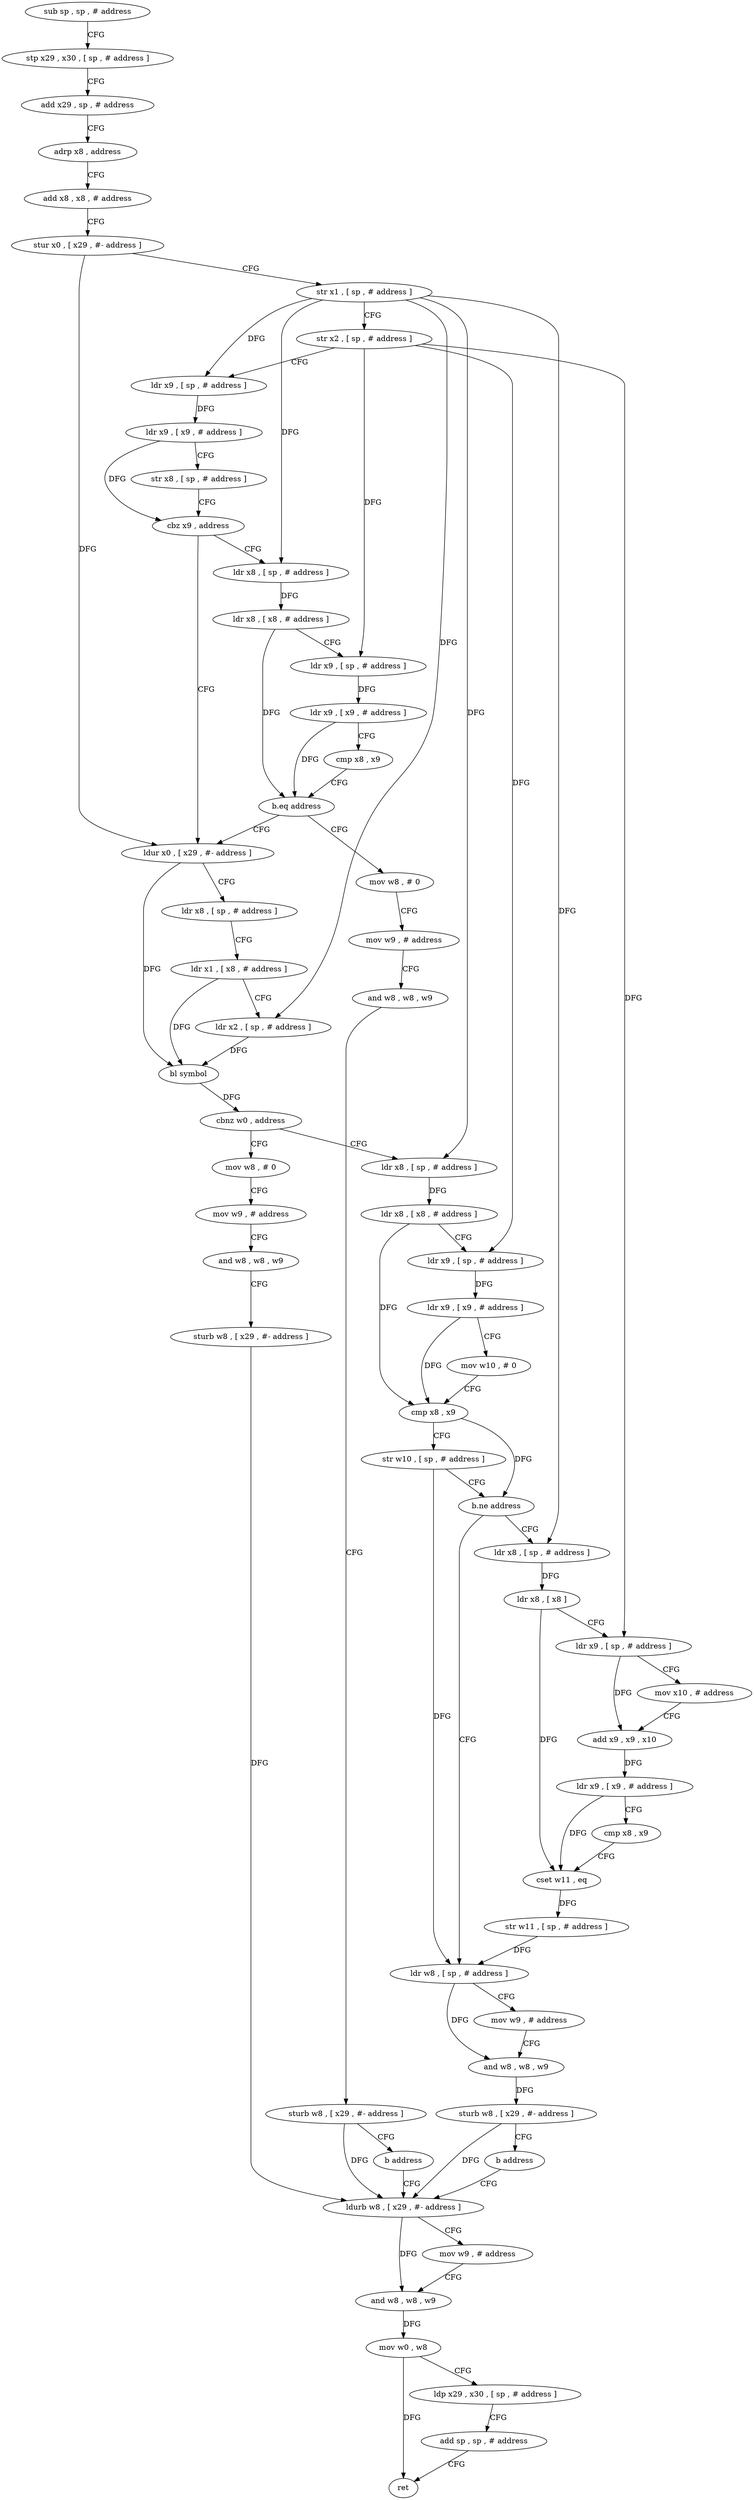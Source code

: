 digraph "func" {
"4223084" [label = "sub sp , sp , # address" ]
"4223088" [label = "stp x29 , x30 , [ sp , # address ]" ]
"4223092" [label = "add x29 , sp , # address" ]
"4223096" [label = "adrp x8 , address" ]
"4223100" [label = "add x8 , x8 , # address" ]
"4223104" [label = "stur x0 , [ x29 , #- address ]" ]
"4223108" [label = "str x1 , [ sp , # address ]" ]
"4223112" [label = "str x2 , [ sp , # address ]" ]
"4223116" [label = "ldr x9 , [ sp , # address ]" ]
"4223120" [label = "ldr x9 , [ x9 , # address ]" ]
"4223124" [label = "str x8 , [ sp , # address ]" ]
"4223128" [label = "cbz x9 , address" ]
"4223176" [label = "ldur x0 , [ x29 , #- address ]" ]
"4223132" [label = "ldr x8 , [ sp , # address ]" ]
"4223180" [label = "ldr x8 , [ sp , # address ]" ]
"4223184" [label = "ldr x1 , [ x8 , # address ]" ]
"4223188" [label = "ldr x2 , [ sp , # address ]" ]
"4223192" [label = "bl symbol" ]
"4223196" [label = "cbnz w0 , address" ]
"4223288" [label = "mov w8 , # 0" ]
"4223200" [label = "ldr x8 , [ sp , # address ]" ]
"4223136" [label = "ldr x8 , [ x8 , # address ]" ]
"4223140" [label = "ldr x9 , [ sp , # address ]" ]
"4223144" [label = "ldr x9 , [ x9 , # address ]" ]
"4223148" [label = "cmp x8 , x9" ]
"4223152" [label = "b.eq address" ]
"4223156" [label = "mov w8 , # 0" ]
"4223292" [label = "mov w9 , # address" ]
"4223296" [label = "and w8 , w8 , w9" ]
"4223300" [label = "sturb w8 , [ x29 , #- address ]" ]
"4223304" [label = "ldurb w8 , [ x29 , #- address ]" ]
"4223204" [label = "ldr x8 , [ x8 , # address ]" ]
"4223208" [label = "ldr x9 , [ sp , # address ]" ]
"4223212" [label = "ldr x9 , [ x9 , # address ]" ]
"4223216" [label = "mov w10 , # 0" ]
"4223220" [label = "cmp x8 , x9" ]
"4223224" [label = "str w10 , [ sp , # address ]" ]
"4223228" [label = "b.ne address" ]
"4223268" [label = "ldr w8 , [ sp , # address ]" ]
"4223232" [label = "ldr x8 , [ sp , # address ]" ]
"4223160" [label = "mov w9 , # address" ]
"4223164" [label = "and w8 , w8 , w9" ]
"4223168" [label = "sturb w8 , [ x29 , #- address ]" ]
"4223172" [label = "b address" ]
"4223272" [label = "mov w9 , # address" ]
"4223276" [label = "and w8 , w8 , w9" ]
"4223280" [label = "sturb w8 , [ x29 , #- address ]" ]
"4223284" [label = "b address" ]
"4223236" [label = "ldr x8 , [ x8 ]" ]
"4223240" [label = "ldr x9 , [ sp , # address ]" ]
"4223244" [label = "mov x10 , # address" ]
"4223248" [label = "add x9 , x9 , x10" ]
"4223252" [label = "ldr x9 , [ x9 , # address ]" ]
"4223256" [label = "cmp x8 , x9" ]
"4223260" [label = "cset w11 , eq" ]
"4223264" [label = "str w11 , [ sp , # address ]" ]
"4223308" [label = "mov w9 , # address" ]
"4223312" [label = "and w8 , w8 , w9" ]
"4223316" [label = "mov w0 , w8" ]
"4223320" [label = "ldp x29 , x30 , [ sp , # address ]" ]
"4223324" [label = "add sp , sp , # address" ]
"4223328" [label = "ret" ]
"4223084" -> "4223088" [ label = "CFG" ]
"4223088" -> "4223092" [ label = "CFG" ]
"4223092" -> "4223096" [ label = "CFG" ]
"4223096" -> "4223100" [ label = "CFG" ]
"4223100" -> "4223104" [ label = "CFG" ]
"4223104" -> "4223108" [ label = "CFG" ]
"4223104" -> "4223176" [ label = "DFG" ]
"4223108" -> "4223112" [ label = "CFG" ]
"4223108" -> "4223116" [ label = "DFG" ]
"4223108" -> "4223188" [ label = "DFG" ]
"4223108" -> "4223132" [ label = "DFG" ]
"4223108" -> "4223200" [ label = "DFG" ]
"4223108" -> "4223232" [ label = "DFG" ]
"4223112" -> "4223116" [ label = "CFG" ]
"4223112" -> "4223140" [ label = "DFG" ]
"4223112" -> "4223208" [ label = "DFG" ]
"4223112" -> "4223240" [ label = "DFG" ]
"4223116" -> "4223120" [ label = "DFG" ]
"4223120" -> "4223124" [ label = "CFG" ]
"4223120" -> "4223128" [ label = "DFG" ]
"4223124" -> "4223128" [ label = "CFG" ]
"4223128" -> "4223176" [ label = "CFG" ]
"4223128" -> "4223132" [ label = "CFG" ]
"4223176" -> "4223180" [ label = "CFG" ]
"4223176" -> "4223192" [ label = "DFG" ]
"4223132" -> "4223136" [ label = "DFG" ]
"4223180" -> "4223184" [ label = "CFG" ]
"4223184" -> "4223188" [ label = "CFG" ]
"4223184" -> "4223192" [ label = "DFG" ]
"4223188" -> "4223192" [ label = "DFG" ]
"4223192" -> "4223196" [ label = "DFG" ]
"4223196" -> "4223288" [ label = "CFG" ]
"4223196" -> "4223200" [ label = "CFG" ]
"4223288" -> "4223292" [ label = "CFG" ]
"4223200" -> "4223204" [ label = "DFG" ]
"4223136" -> "4223140" [ label = "CFG" ]
"4223136" -> "4223152" [ label = "DFG" ]
"4223140" -> "4223144" [ label = "DFG" ]
"4223144" -> "4223148" [ label = "CFG" ]
"4223144" -> "4223152" [ label = "DFG" ]
"4223148" -> "4223152" [ label = "CFG" ]
"4223152" -> "4223176" [ label = "CFG" ]
"4223152" -> "4223156" [ label = "CFG" ]
"4223156" -> "4223160" [ label = "CFG" ]
"4223292" -> "4223296" [ label = "CFG" ]
"4223296" -> "4223300" [ label = "CFG" ]
"4223300" -> "4223304" [ label = "DFG" ]
"4223304" -> "4223308" [ label = "CFG" ]
"4223304" -> "4223312" [ label = "DFG" ]
"4223204" -> "4223208" [ label = "CFG" ]
"4223204" -> "4223220" [ label = "DFG" ]
"4223208" -> "4223212" [ label = "DFG" ]
"4223212" -> "4223216" [ label = "CFG" ]
"4223212" -> "4223220" [ label = "DFG" ]
"4223216" -> "4223220" [ label = "CFG" ]
"4223220" -> "4223224" [ label = "CFG" ]
"4223220" -> "4223228" [ label = "DFG" ]
"4223224" -> "4223228" [ label = "CFG" ]
"4223224" -> "4223268" [ label = "DFG" ]
"4223228" -> "4223268" [ label = "CFG" ]
"4223228" -> "4223232" [ label = "CFG" ]
"4223268" -> "4223272" [ label = "CFG" ]
"4223268" -> "4223276" [ label = "DFG" ]
"4223232" -> "4223236" [ label = "DFG" ]
"4223160" -> "4223164" [ label = "CFG" ]
"4223164" -> "4223168" [ label = "CFG" ]
"4223168" -> "4223172" [ label = "CFG" ]
"4223168" -> "4223304" [ label = "DFG" ]
"4223172" -> "4223304" [ label = "CFG" ]
"4223272" -> "4223276" [ label = "CFG" ]
"4223276" -> "4223280" [ label = "DFG" ]
"4223280" -> "4223284" [ label = "CFG" ]
"4223280" -> "4223304" [ label = "DFG" ]
"4223284" -> "4223304" [ label = "CFG" ]
"4223236" -> "4223240" [ label = "CFG" ]
"4223236" -> "4223260" [ label = "DFG" ]
"4223240" -> "4223244" [ label = "CFG" ]
"4223240" -> "4223248" [ label = "DFG" ]
"4223244" -> "4223248" [ label = "CFG" ]
"4223248" -> "4223252" [ label = "DFG" ]
"4223252" -> "4223256" [ label = "CFG" ]
"4223252" -> "4223260" [ label = "DFG" ]
"4223256" -> "4223260" [ label = "CFG" ]
"4223260" -> "4223264" [ label = "DFG" ]
"4223264" -> "4223268" [ label = "DFG" ]
"4223308" -> "4223312" [ label = "CFG" ]
"4223312" -> "4223316" [ label = "DFG" ]
"4223316" -> "4223320" [ label = "CFG" ]
"4223316" -> "4223328" [ label = "DFG" ]
"4223320" -> "4223324" [ label = "CFG" ]
"4223324" -> "4223328" [ label = "CFG" ]
}
